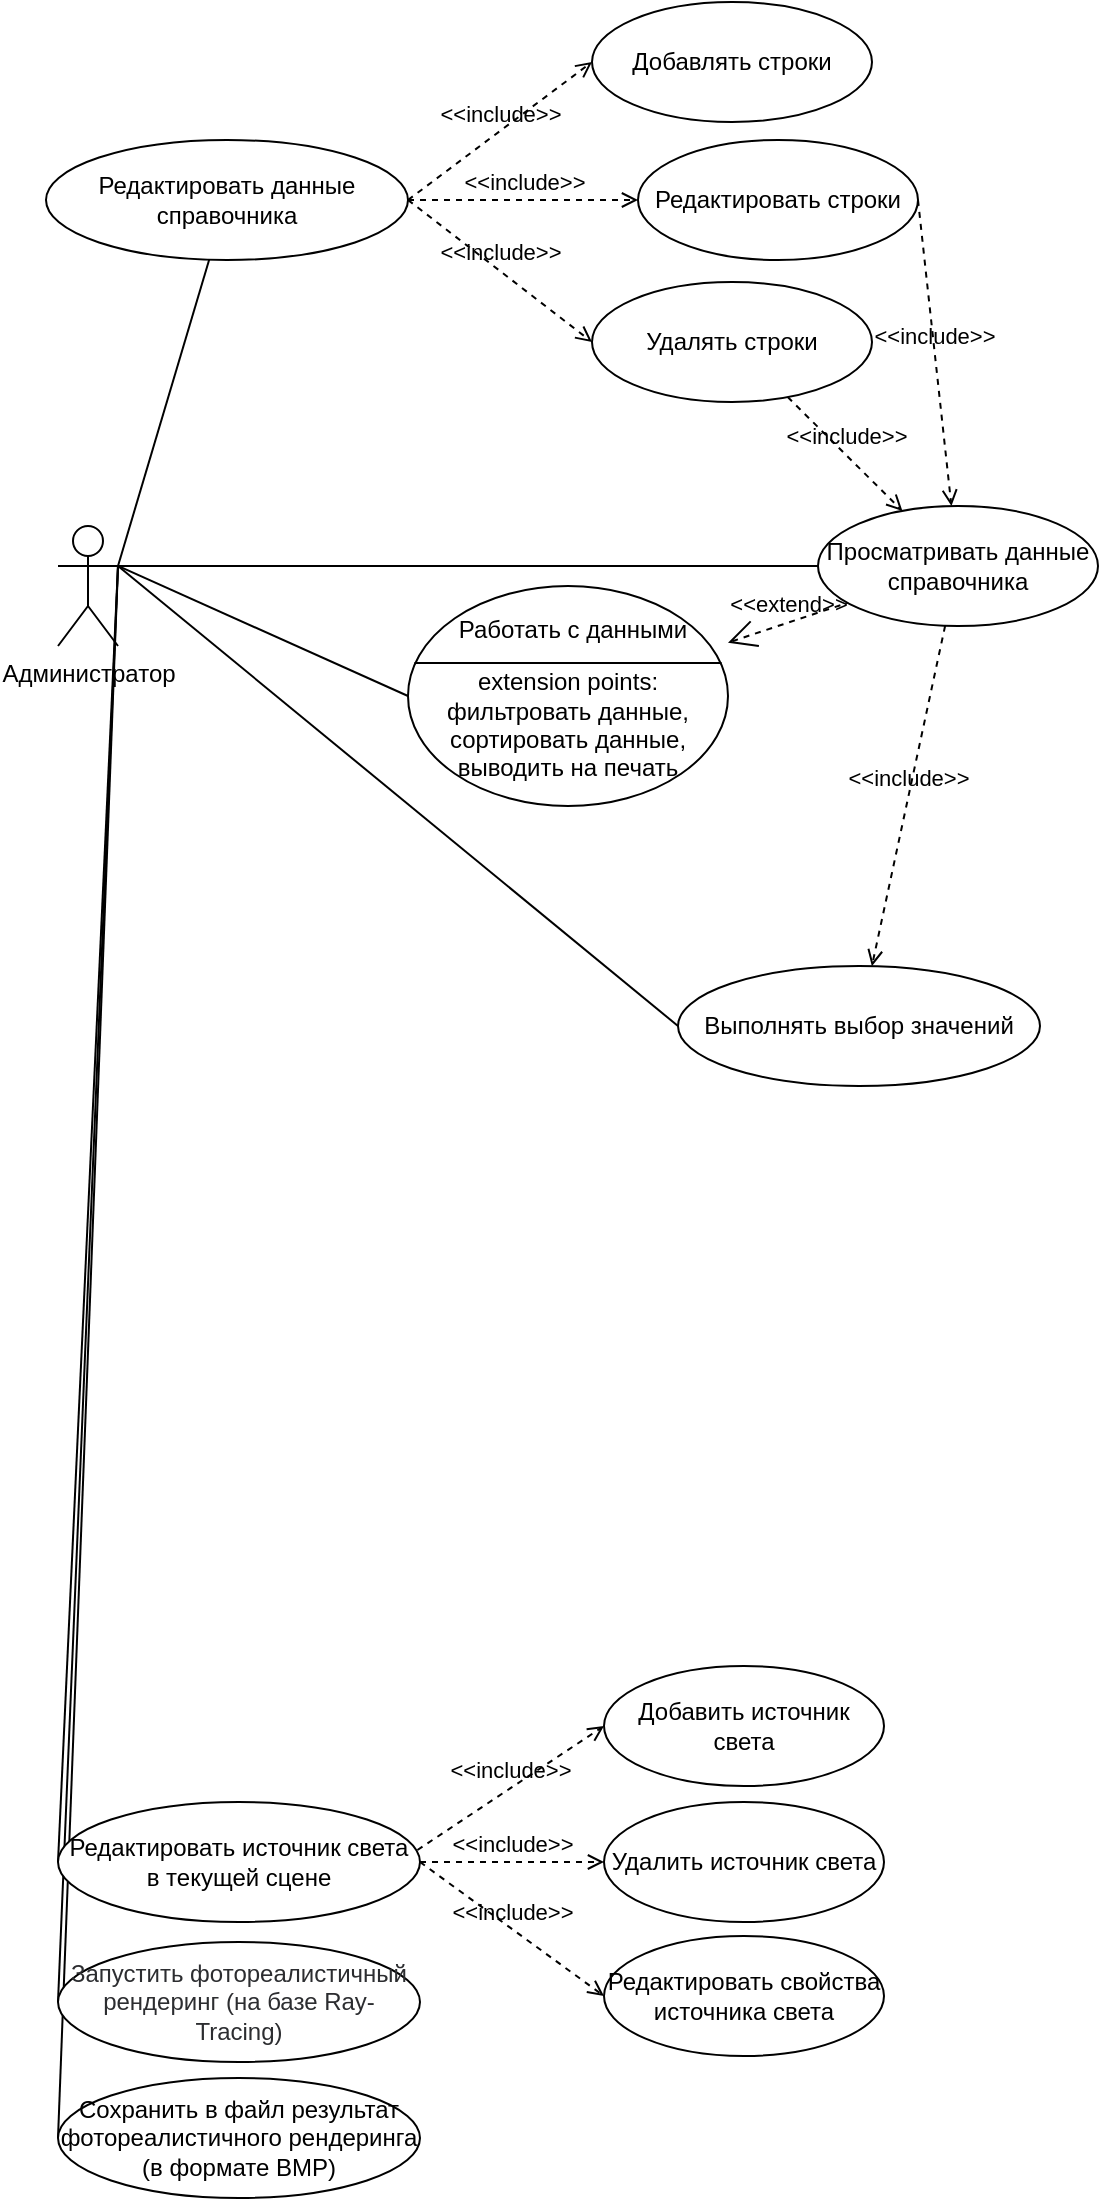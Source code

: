 <mxfile version="14.8.5" type="github" pages="2">
  <diagram id="TTeWuGK_N1w3ZF10THAs" name="Use case">
    <mxGraphModel dx="868" dy="482" grid="1" gridSize="10" guides="1" tooltips="1" connect="1" arrows="1" fold="1" page="1" pageScale="1" pageWidth="827" pageHeight="1169" math="0" shadow="0">
      <root>
        <mxCell id="0" />
        <mxCell id="1" parent="0" />
        <mxCell id="lbsJYyYk9HFuzPzp5g4X-4" style="edgeStyle=none;rounded=0;orthogonalLoop=1;jettySize=auto;html=1;exitX=1;exitY=0.333;exitDx=0;exitDy=0;exitPerimeter=0;endArrow=none;endFill=0;" parent="1" source="73fXxVTonlHXJbU47xhf-4" target="239sjALaaFQrel0IKYAk-21" edge="1">
          <mxGeometry relative="1" as="geometry" />
        </mxCell>
        <mxCell id="lbsJYyYk9HFuzPzp5g4X-7" style="edgeStyle=none;rounded=0;orthogonalLoop=1;jettySize=auto;html=1;exitX=1;exitY=0.333;exitDx=0;exitDy=0;exitPerimeter=0;endArrow=none;endFill=0;" parent="1" source="73fXxVTonlHXJbU47xhf-4" target="239sjALaaFQrel0IKYAk-14" edge="1">
          <mxGeometry relative="1" as="geometry">
            <mxPoint x="437" y="614" as="targetPoint" />
          </mxGeometry>
        </mxCell>
        <mxCell id="lbsJYyYk9HFuzPzp5g4X-10" style="edgeStyle=none;rounded=0;orthogonalLoop=1;jettySize=auto;html=1;exitX=1;exitY=0.333;exitDx=0;exitDy=0;exitPerimeter=0;entryX=0;entryY=0.5;entryDx=0;entryDy=0;endArrow=none;endFill=0;" parent="1" source="73fXxVTonlHXJbU47xhf-4" target="239sjALaaFQrel0IKYAk-28" edge="1">
          <mxGeometry relative="1" as="geometry" />
        </mxCell>
        <mxCell id="lbsJYyYk9HFuzPzp5g4X-11" style="edgeStyle=none;rounded=0;orthogonalLoop=1;jettySize=auto;html=1;exitX=1;exitY=0.333;exitDx=0;exitDy=0;exitPerimeter=0;entryX=0;entryY=0.5;entryDx=0;entryDy=0;endArrow=none;endFill=0;" parent="1" source="73fXxVTonlHXJbU47xhf-4" target="239sjALaaFQrel0IKYAk-29" edge="1">
          <mxGeometry relative="1" as="geometry" />
        </mxCell>
        <mxCell id="lbsJYyYk9HFuzPzp5g4X-12" style="edgeStyle=none;rounded=0;orthogonalLoop=1;jettySize=auto;html=1;exitX=1;exitY=0.333;exitDx=0;exitDy=0;exitPerimeter=0;entryX=0;entryY=0.5;entryDx=0;entryDy=0;endArrow=none;endFill=0;" parent="1" source="73fXxVTonlHXJbU47xhf-4" target="239sjALaaFQrel0IKYAk-23" edge="1">
          <mxGeometry relative="1" as="geometry" />
        </mxCell>
        <mxCell id="lbsJYyYk9HFuzPzp5g4X-13" style="edgeStyle=none;rounded=0;orthogonalLoop=1;jettySize=auto;html=1;exitX=1;exitY=0.333;exitDx=0;exitDy=0;exitPerimeter=0;entryX=0;entryY=0.5;entryDx=0;entryDy=0;endArrow=none;endFill=0;" parent="1" source="73fXxVTonlHXJbU47xhf-4" target="239sjALaaFQrel0IKYAk-22" edge="1">
          <mxGeometry relative="1" as="geometry" />
        </mxCell>
        <mxCell id="QkYgONmGkyxHSKUiv4nv-6" style="edgeStyle=none;rounded=0;orthogonalLoop=1;jettySize=auto;html=1;exitX=1;exitY=0.333;exitDx=0;exitDy=0;exitPerimeter=0;entryX=0;entryY=0.5;entryDx=0;entryDy=0;entryPerimeter=0;endArrow=none;endFill=0;" edge="1" parent="1" source="73fXxVTonlHXJbU47xhf-4" target="F7JAFic4piHahB9865ey-1">
          <mxGeometry relative="1" as="geometry" />
        </mxCell>
        <mxCell id="73fXxVTonlHXJbU47xhf-4" value="Администратор" style="shape=umlActor;verticalLabelPosition=bottom;verticalAlign=top;html=1;" parent="1" vertex="1">
          <mxGeometry x="180" y="470" width="30" height="60" as="geometry" />
        </mxCell>
        <mxCell id="239sjALaaFQrel0IKYAk-14" value="Просматривать данные справочника" style="ellipse;whiteSpace=wrap;html=1;" parent="1" vertex="1">
          <mxGeometry x="560" y="460" width="140" height="60" as="geometry" />
        </mxCell>
        <mxCell id="239sjALaaFQrel0IKYAk-21" value="Редактировать данные справочника" style="ellipse;whiteSpace=wrap;html=1;" parent="1" vertex="1">
          <mxGeometry x="174" y="277" width="181" height="60" as="geometry" />
        </mxCell>
        <mxCell id="239sjALaaFQrel0IKYAk-22" value="Выполнять выбор значений" style="ellipse;whiteSpace=wrap;html=1;" parent="1" vertex="1">
          <mxGeometry x="490" y="690" width="181" height="60" as="geometry" />
        </mxCell>
        <mxCell id="239sjALaaFQrel0IKYAk-23" value="Сохранить в файл результат фотореалистичного рендеринга (в формате BMP)" style="ellipse;whiteSpace=wrap;html=1;" parent="1" vertex="1">
          <mxGeometry x="180" y="1246" width="181" height="60" as="geometry" />
        </mxCell>
        <mxCell id="239sjALaaFQrel0IKYAk-28" value="Редактировать источник света в текущей сцене" style="ellipse;whiteSpace=wrap;html=1;" parent="1" vertex="1">
          <mxGeometry x="180" y="1108" width="181" height="60" as="geometry" />
        </mxCell>
        <mxCell id="239sjALaaFQrel0IKYAk-29" value="&lt;span id=&quot;docs-internal-guid-07935baf-7fff-c7c5-6f66-7052401fd73c&quot;&gt;&lt;span style=&quot;font-family: &amp;#34;arial&amp;#34; ; color: rgb(44 , 45 , 48) ; background-color: transparent ; vertical-align: baseline&quot;&gt;&lt;font style=&quot;font-size: 12px&quot;&gt;Запустить фотореалистичный рендеринг (на базе Ray-Tracing)&lt;/font&gt;&lt;/span&gt;&lt;/span&gt;" style="ellipse;whiteSpace=wrap;html=1;" parent="1" vertex="1">
          <mxGeometry x="180" y="1178" width="181" height="60" as="geometry" />
        </mxCell>
        <mxCell id="tiU-eMrbcyaUTcWXrpwR-1" value="Добавить источник света" style="ellipse;whiteSpace=wrap;html=1;" parent="1" vertex="1">
          <mxGeometry x="453" y="1040" width="140" height="60" as="geometry" />
        </mxCell>
        <mxCell id="tiU-eMrbcyaUTcWXrpwR-2" value="Удалить источник света" style="ellipse;whiteSpace=wrap;html=1;" parent="1" vertex="1">
          <mxGeometry x="453" y="1108" width="140" height="60" as="geometry" />
        </mxCell>
        <mxCell id="tiU-eMrbcyaUTcWXrpwR-3" value="Редактировать свойства источника света" style="ellipse;whiteSpace=wrap;html=1;" parent="1" vertex="1">
          <mxGeometry x="453" y="1175" width="140" height="60" as="geometry" />
        </mxCell>
        <mxCell id="tiU-eMrbcyaUTcWXrpwR-4" value="&amp;lt;&amp;lt;include&amp;gt;&amp;gt;" style="edgeStyle=none;html=1;endArrow=open;verticalAlign=bottom;dashed=1;labelBackgroundColor=none;exitX=0.993;exitY=0.4;exitDx=0;exitDy=0;exitPerimeter=0;entryX=0;entryY=0.5;entryDx=0;entryDy=0;" parent="1" source="239sjALaaFQrel0IKYAk-28" target="tiU-eMrbcyaUTcWXrpwR-1" edge="1">
          <mxGeometry width="160" relative="1" as="geometry">
            <mxPoint x="281" y="1069.5" as="sourcePoint" />
            <mxPoint x="381" y="1070" as="targetPoint" />
          </mxGeometry>
        </mxCell>
        <mxCell id="tiU-eMrbcyaUTcWXrpwR-5" value="&amp;lt;&amp;lt;include&amp;gt;&amp;gt;" style="edgeStyle=none;html=1;endArrow=open;verticalAlign=bottom;dashed=1;labelBackgroundColor=none;exitX=1;exitY=0.5;exitDx=0;exitDy=0;" parent="1" source="239sjALaaFQrel0IKYAk-28" target="tiU-eMrbcyaUTcWXrpwR-2" edge="1">
          <mxGeometry width="160" relative="1" as="geometry">
            <mxPoint x="329.02" y="1142" as="sourcePoint" />
            <mxPoint x="391" y="1080" as="targetPoint" />
          </mxGeometry>
        </mxCell>
        <mxCell id="tiU-eMrbcyaUTcWXrpwR-6" value="&amp;lt;&amp;lt;include&amp;gt;&amp;gt;" style="edgeStyle=none;html=1;endArrow=open;verticalAlign=bottom;dashed=1;labelBackgroundColor=none;exitX=1;exitY=0.5;exitDx=0;exitDy=0;entryX=0;entryY=0.5;entryDx=0;entryDy=0;" parent="1" source="239sjALaaFQrel0IKYAk-28" target="tiU-eMrbcyaUTcWXrpwR-3" edge="1">
          <mxGeometry width="160" relative="1" as="geometry">
            <mxPoint x="339.02" y="1152" as="sourcePoint" />
            <mxPoint x="401" y="1090" as="targetPoint" />
          </mxGeometry>
        </mxCell>
        <mxCell id="tiU-eMrbcyaUTcWXrpwR-14" value="Добавлять строки" style="ellipse;whiteSpace=wrap;html=1;" parent="1" vertex="1">
          <mxGeometry x="447" y="208" width="140" height="60" as="geometry" />
        </mxCell>
        <mxCell id="tiU-eMrbcyaUTcWXrpwR-15" value="Редактировать строки" style="ellipse;whiteSpace=wrap;html=1;" parent="1" vertex="1">
          <mxGeometry x="470" y="277" width="140" height="60" as="geometry" />
        </mxCell>
        <mxCell id="tiU-eMrbcyaUTcWXrpwR-16" value="Удалять строки" style="ellipse;whiteSpace=wrap;html=1;" parent="1" vertex="1">
          <mxGeometry x="447" y="348" width="140" height="60" as="geometry" />
        </mxCell>
        <mxCell id="tiU-eMrbcyaUTcWXrpwR-17" value="&amp;lt;&amp;lt;include&amp;gt;&amp;gt;" style="edgeStyle=none;html=1;endArrow=open;verticalAlign=bottom;dashed=1;labelBackgroundColor=none;exitX=1;exitY=0.5;exitDx=0;exitDy=0;entryX=0;entryY=0.5;entryDx=0;entryDy=0;" parent="1" source="239sjALaaFQrel0IKYAk-21" target="tiU-eMrbcyaUTcWXrpwR-14" edge="1">
          <mxGeometry width="160" relative="1" as="geometry">
            <mxPoint x="355.003" y="326" as="sourcePoint" />
            <mxPoint x="395" y="244" as="targetPoint" />
          </mxGeometry>
        </mxCell>
        <mxCell id="tiU-eMrbcyaUTcWXrpwR-18" value="&amp;lt;&amp;lt;include&amp;gt;&amp;gt;" style="edgeStyle=none;html=1;endArrow=open;verticalAlign=bottom;dashed=1;labelBackgroundColor=none;exitX=1;exitY=0.5;exitDx=0;exitDy=0;entryX=0;entryY=0.5;entryDx=0;entryDy=0;" parent="1" source="239sjALaaFQrel0IKYAk-21" target="tiU-eMrbcyaUTcWXrpwR-15" edge="1">
          <mxGeometry width="160" relative="1" as="geometry">
            <mxPoint x="365" y="337" as="sourcePoint" />
            <mxPoint x="457" y="270" as="targetPoint" />
          </mxGeometry>
        </mxCell>
        <mxCell id="tiU-eMrbcyaUTcWXrpwR-19" value="&amp;lt;&amp;lt;include&amp;gt;&amp;gt;" style="edgeStyle=none;html=1;endArrow=open;verticalAlign=bottom;dashed=1;labelBackgroundColor=none;exitX=1;exitY=0.5;exitDx=0;exitDy=0;entryX=0;entryY=0.5;entryDx=0;entryDy=0;" parent="1" source="239sjALaaFQrel0IKYAk-21" target="tiU-eMrbcyaUTcWXrpwR-16" edge="1">
          <mxGeometry width="160" relative="1" as="geometry">
            <mxPoint x="365" y="337" as="sourcePoint" />
            <mxPoint x="457" y="337" as="targetPoint" />
          </mxGeometry>
        </mxCell>
        <mxCell id="RRmE0LWY4npRgeWDQ9EZ-1" value="&amp;lt;&amp;lt;include&amp;gt;&amp;gt;" style="edgeStyle=none;html=1;endArrow=open;verticalAlign=bottom;dashed=1;labelBackgroundColor=none;" edge="1" parent="1" source="tiU-eMrbcyaUTcWXrpwR-16" target="239sjALaaFQrel0IKYAk-14">
          <mxGeometry width="160" relative="1" as="geometry">
            <mxPoint x="530" y="420" as="sourcePoint" />
            <mxPoint x="622" y="459" as="targetPoint" />
          </mxGeometry>
        </mxCell>
        <mxCell id="qiryv4jLSrNzw0m8RsOZ-1" value="&amp;lt;&amp;lt;include&amp;gt;&amp;gt;" style="edgeStyle=none;html=1;endArrow=open;verticalAlign=bottom;dashed=1;labelBackgroundColor=none;exitX=1;exitY=0.5;exitDx=0;exitDy=0;" edge="1" parent="1" source="tiU-eMrbcyaUTcWXrpwR-15" target="239sjALaaFQrel0IKYAk-14">
          <mxGeometry width="160" relative="1" as="geometry">
            <mxPoint x="604.472" y="339.857" as="sourcePoint" />
            <mxPoint x="675.529" y="416.139" as="targetPoint" />
          </mxGeometry>
        </mxCell>
        <mxCell id="F7JAFic4piHahB9865ey-1" value="&lt;br&gt;&lt;br&gt;extension points:&lt;br&gt;фильтровать данные, сортировать данные,&lt;br&gt;выводить на печать" style="html=1;shape=mxgraph.sysml.useCaseExtPt;whiteSpace=wrap;align=center;" vertex="1" parent="1">
          <mxGeometry x="355" y="500" width="160" height="110" as="geometry" />
        </mxCell>
        <mxCell id="F7JAFic4piHahB9865ey-2" value="&lt;span style=&quot;font-weight: 400&quot;&gt;Работать с данными&lt;/span&gt;" style="resizable=0;html=1;verticalAlign=middle;align=center;labelBackgroundColor=none;fontStyle=1;" connectable="0" vertex="1" parent="F7JAFic4piHahB9865ey-1">
          <mxGeometry x="80" y="23.375" as="geometry">
            <mxPoint x="2" y="-2" as="offset" />
          </mxGeometry>
        </mxCell>
        <mxCell id="QkYgONmGkyxHSKUiv4nv-1" value="&amp;lt;&amp;lt;extend&amp;gt;&amp;gt;" style="edgeStyle=none;html=1;startArrow=open;endArrow=none;startSize=12;verticalAlign=bottom;dashed=1;labelBackgroundColor=none;" edge="1" parent="1" source="F7JAFic4piHahB9865ey-1" target="239sjALaaFQrel0IKYAk-14">
          <mxGeometry width="160" relative="1" as="geometry">
            <mxPoint x="517" y="574" as="sourcePoint" />
            <mxPoint x="517" y="475" as="targetPoint" />
          </mxGeometry>
        </mxCell>
        <mxCell id="QkYgONmGkyxHSKUiv4nv-7" value="&amp;lt;&amp;lt;include&amp;gt;&amp;gt;" style="edgeStyle=none;html=1;endArrow=open;verticalAlign=bottom;dashed=1;labelBackgroundColor=none;" edge="1" parent="1" source="239sjALaaFQrel0IKYAk-14" target="239sjALaaFQrel0IKYAk-22">
          <mxGeometry width="160" relative="1" as="geometry">
            <mxPoint x="669.998" y="610.001" as="sourcePoint" />
            <mxPoint x="751.914" y="687.409" as="targetPoint" />
          </mxGeometry>
        </mxCell>
      </root>
    </mxGraphModel>
  </diagram>
  <diagram name="Copy of Use case" id="i6x0gJW_XEXiHGh3NwTB">
    <mxGraphModel dx="1108" dy="482" grid="1" gridSize="10" guides="1" tooltips="1" connect="1" arrows="1" fold="1" page="1" pageScale="1" pageWidth="827" pageHeight="1169" math="0" shadow="0">
      <root>
        <mxCell id="nrMYzAP3ZRet3yommiKw-0" />
        <mxCell id="nrMYzAP3ZRet3yommiKw-1" parent="nrMYzAP3ZRet3yommiKw-0" />
        <mxCell id="nrMYzAP3ZRet3yommiKw-2" value="Загрузить полигональную 3D-модель, сцену из файла 3DS" style="ellipse;whiteSpace=wrap;html=1;" vertex="1" parent="nrMYzAP3ZRet3yommiKw-1">
          <mxGeometry x="174" y="108" width="181" height="60" as="geometry" />
        </mxCell>
        <mxCell id="nrMYzAP3ZRet3yommiKw-3" style="edgeStyle=none;rounded=0;orthogonalLoop=1;jettySize=auto;html=1;exitX=1;exitY=0.333;exitDx=0;exitDy=0;exitPerimeter=0;entryX=0;entryY=0.5;entryDx=0;entryDy=0;endArrow=none;endFill=0;" edge="1" parent="nrMYzAP3ZRet3yommiKw-1" source="nrMYzAP3ZRet3yommiKw-10" target="nrMYzAP3ZRet3yommiKw-2">
          <mxGeometry relative="1" as="geometry" />
        </mxCell>
        <mxCell id="nrMYzAP3ZRet3yommiKw-4" style="edgeStyle=none;rounded=0;orthogonalLoop=1;jettySize=auto;html=1;exitX=1;exitY=0.333;exitDx=0;exitDy=0;exitPerimeter=0;entryX=0;entryY=0.5;entryDx=0;entryDy=0;endArrow=none;endFill=0;" edge="1" parent="nrMYzAP3ZRet3yommiKw-1" source="nrMYzAP3ZRet3yommiKw-10" target="nrMYzAP3ZRet3yommiKw-12">
          <mxGeometry relative="1" as="geometry" />
        </mxCell>
        <mxCell id="nrMYzAP3ZRet3yommiKw-5" style="edgeStyle=none;rounded=0;orthogonalLoop=1;jettySize=auto;html=1;exitX=1;exitY=0.333;exitDx=0;exitDy=0;exitPerimeter=0;entryX=0;entryY=0.5;entryDx=0;entryDy=0;endArrow=none;endFill=0;entryPerimeter=0;" edge="1" parent="nrMYzAP3ZRet3yommiKw-1" source="nrMYzAP3ZRet3yommiKw-10" target="nrMYzAP3ZRet3yommiKw-19">
          <mxGeometry relative="1" as="geometry" />
        </mxCell>
        <mxCell id="nrMYzAP3ZRet3yommiKw-6" style="edgeStyle=none;rounded=0;orthogonalLoop=1;jettySize=auto;html=1;exitX=1;exitY=0.333;exitDx=0;exitDy=0;exitPerimeter=0;entryX=0;entryY=0.5;entryDx=0;entryDy=0;endArrow=none;endFill=0;" edge="1" parent="nrMYzAP3ZRet3yommiKw-1" source="nrMYzAP3ZRet3yommiKw-10" target="nrMYzAP3ZRet3yommiKw-15">
          <mxGeometry relative="1" as="geometry" />
        </mxCell>
        <mxCell id="nrMYzAP3ZRet3yommiKw-7" style="edgeStyle=none;rounded=0;orthogonalLoop=1;jettySize=auto;html=1;exitX=1;exitY=0.333;exitDx=0;exitDy=0;exitPerimeter=0;entryX=0;entryY=0.5;entryDx=0;entryDy=0;endArrow=none;endFill=0;" edge="1" parent="nrMYzAP3ZRet3yommiKw-1" source="nrMYzAP3ZRet3yommiKw-10" target="nrMYzAP3ZRet3yommiKw-16">
          <mxGeometry relative="1" as="geometry" />
        </mxCell>
        <mxCell id="nrMYzAP3ZRet3yommiKw-8" style="edgeStyle=none;rounded=0;orthogonalLoop=1;jettySize=auto;html=1;exitX=1;exitY=0.333;exitDx=0;exitDy=0;exitPerimeter=0;entryX=0;entryY=0.5;entryDx=0;entryDy=0;endArrow=none;endFill=0;" edge="1" parent="nrMYzAP3ZRet3yommiKw-1" source="nrMYzAP3ZRet3yommiKw-10" target="nrMYzAP3ZRet3yommiKw-14">
          <mxGeometry relative="1" as="geometry" />
        </mxCell>
        <mxCell id="nrMYzAP3ZRet3yommiKw-9" style="edgeStyle=none;rounded=0;orthogonalLoop=1;jettySize=auto;html=1;exitX=1;exitY=0.333;exitDx=0;exitDy=0;exitPerimeter=0;entryX=0;entryY=0.5;entryDx=0;entryDy=0;endArrow=none;endFill=0;" edge="1" parent="nrMYzAP3ZRet3yommiKw-1" source="nrMYzAP3ZRet3yommiKw-10" target="nrMYzAP3ZRet3yommiKw-13">
          <mxGeometry relative="1" as="geometry" />
        </mxCell>
        <mxCell id="nrMYzAP3ZRet3yommiKw-10" value="Дизайнер" style="shape=umlActor;verticalLabelPosition=bottom;verticalAlign=top;html=1;" vertex="1" parent="nrMYzAP3ZRet3yommiKw-1">
          <mxGeometry x="40" y="594" width="30" height="60" as="geometry" />
        </mxCell>
        <mxCell id="nrMYzAP3ZRet3yommiKw-11" value="Просмотреть 3D модель, сцену" style="ellipse;whiteSpace=wrap;html=1;" vertex="1" parent="nrMYzAP3ZRet3yommiKw-1">
          <mxGeometry x="447" y="415" width="140" height="60" as="geometry" />
        </mxCell>
        <mxCell id="nrMYzAP3ZRet3yommiKw-12" value="Редактировать полигональную сетку 3D-модели" style="ellipse;whiteSpace=wrap;html=1;" vertex="1" parent="nrMYzAP3ZRet3yommiKw-1">
          <mxGeometry x="174" y="309" width="181" height="60" as="geometry" />
        </mxCell>
        <mxCell id="nrMYzAP3ZRet3yommiKw-13" value="Сохранить в файл 3DS отредактированную 3D-модель, сцену" style="ellipse;whiteSpace=wrap;html=1;" vertex="1" parent="nrMYzAP3ZRet3yommiKw-1">
          <mxGeometry x="174" y="940" width="181" height="60" as="geometry" />
        </mxCell>
        <mxCell id="nrMYzAP3ZRet3yommiKw-14" value="Сохранить в файл результат фотореалистичного рендеринга (в формате BMP)" style="ellipse;whiteSpace=wrap;html=1;" vertex="1" parent="nrMYzAP3ZRet3yommiKw-1">
          <mxGeometry x="174" y="871" width="181" height="60" as="geometry" />
        </mxCell>
        <mxCell id="nrMYzAP3ZRet3yommiKw-15" value="Редактировать источник света в текущей сцене" style="ellipse;whiteSpace=wrap;html=1;" vertex="1" parent="nrMYzAP3ZRet3yommiKw-1">
          <mxGeometry x="174" y="733" width="181" height="60" as="geometry" />
        </mxCell>
        <mxCell id="nrMYzAP3ZRet3yommiKw-16" value="&lt;span id=&quot;docs-internal-guid-07935baf-7fff-c7c5-6f66-7052401fd73c&quot;&gt;&lt;span style=&quot;font-family: &amp;#34;arial&amp;#34; ; color: rgb(44 , 45 , 48) ; background-color: transparent ; vertical-align: baseline&quot;&gt;&lt;font style=&quot;font-size: 12px&quot;&gt;Запустить фотореалистичный рендеринг (на базе Ray-Tracing)&lt;/font&gt;&lt;/span&gt;&lt;/span&gt;" style="ellipse;whiteSpace=wrap;html=1;" vertex="1" parent="nrMYzAP3ZRet3yommiKw-1">
          <mxGeometry x="174" y="803" width="181" height="60" as="geometry" />
        </mxCell>
        <mxCell id="nrMYzAP3ZRet3yommiKw-17" value="&amp;lt;&amp;lt;include&amp;gt;&amp;gt;" style="edgeStyle=none;html=1;endArrow=open;verticalAlign=bottom;dashed=1;labelBackgroundColor=none;exitX=1;exitY=0.5;exitDx=0;exitDy=0;entryX=0;entryY=0.5;entryDx=0;entryDy=0;" edge="1" parent="nrMYzAP3ZRet3yommiKw-1" source="nrMYzAP3ZRet3yommiKw-12" target="nrMYzAP3ZRet3yommiKw-11">
          <mxGeometry width="160" relative="1" as="geometry">
            <mxPoint x="345" y="267" as="sourcePoint" />
            <mxPoint x="254" y="435" as="targetPoint" />
          </mxGeometry>
        </mxCell>
        <mxCell id="nrMYzAP3ZRet3yommiKw-18" value="&amp;lt;&amp;lt;extend&amp;gt;&amp;gt;" style="edgeStyle=none;html=1;startArrow=open;endArrow=none;startSize=12;verticalAlign=bottom;dashed=1;labelBackgroundColor=none;entryX=0.5;entryY=1;entryDx=0;entryDy=0;exitX=0.5;exitY=0;exitDx=0;exitDy=0;exitPerimeter=0;" edge="1" parent="nrMYzAP3ZRet3yommiKw-1" source="nrMYzAP3ZRet3yommiKw-19" target="nrMYzAP3ZRet3yommiKw-11">
          <mxGeometry width="160" relative="1" as="geometry">
            <mxPoint x="572" y="307" as="sourcePoint" />
            <mxPoint x="732" y="307" as="targetPoint" />
          </mxGeometry>
        </mxCell>
        <mxCell id="nrMYzAP3ZRet3yommiKw-19" value="&lt;br&gt;extension points:&lt;br&gt;перемещать камеру, вращать камеру" style="html=1;shape=mxgraph.sysml.useCaseExtPt;whiteSpace=wrap;align=center;" vertex="1" parent="nrMYzAP3ZRet3yommiKw-1">
          <mxGeometry x="437" y="574" width="160" height="80" as="geometry" />
        </mxCell>
        <mxCell id="nrMYzAP3ZRet3yommiKw-20" value="&lt;span style=&quot;font-weight: 400&quot;&gt;Работать с камерой&lt;/span&gt;" style="resizable=0;html=1;verticalAlign=middle;align=center;labelBackgroundColor=none;fontStyle=1;" connectable="0" vertex="1" parent="nrMYzAP3ZRet3yommiKw-19">
          <mxGeometry x="80" y="17" as="geometry">
            <mxPoint x="2" y="-2" as="offset" />
          </mxGeometry>
        </mxCell>
        <mxCell id="nrMYzAP3ZRet3yommiKw-21" value="Добавить источник света" style="ellipse;whiteSpace=wrap;html=1;" vertex="1" parent="nrMYzAP3ZRet3yommiKw-1">
          <mxGeometry x="447" y="665" width="140" height="60" as="geometry" />
        </mxCell>
        <mxCell id="nrMYzAP3ZRet3yommiKw-22" value="Удалить источник света" style="ellipse;whiteSpace=wrap;html=1;" vertex="1" parent="nrMYzAP3ZRet3yommiKw-1">
          <mxGeometry x="447" y="733" width="140" height="60" as="geometry" />
        </mxCell>
        <mxCell id="nrMYzAP3ZRet3yommiKw-23" value="Редактировать свойства источника света" style="ellipse;whiteSpace=wrap;html=1;" vertex="1" parent="nrMYzAP3ZRet3yommiKw-1">
          <mxGeometry x="447" y="800" width="140" height="60" as="geometry" />
        </mxCell>
        <mxCell id="nrMYzAP3ZRet3yommiKw-24" value="&amp;lt;&amp;lt;include&amp;gt;&amp;gt;" style="edgeStyle=none;html=1;endArrow=open;verticalAlign=bottom;dashed=1;labelBackgroundColor=none;exitX=0.993;exitY=0.4;exitDx=0;exitDy=0;exitPerimeter=0;entryX=0;entryY=0.5;entryDx=0;entryDy=0;" edge="1" parent="nrMYzAP3ZRet3yommiKw-1" source="nrMYzAP3ZRet3yommiKw-15" target="nrMYzAP3ZRet3yommiKw-21">
          <mxGeometry width="160" relative="1" as="geometry">
            <mxPoint x="275" y="694.5" as="sourcePoint" />
            <mxPoint x="375" y="695" as="targetPoint" />
          </mxGeometry>
        </mxCell>
        <mxCell id="nrMYzAP3ZRet3yommiKw-25" value="&amp;lt;&amp;lt;include&amp;gt;&amp;gt;" style="edgeStyle=none;html=1;endArrow=open;verticalAlign=bottom;dashed=1;labelBackgroundColor=none;exitX=1;exitY=0.5;exitDx=0;exitDy=0;" edge="1" parent="nrMYzAP3ZRet3yommiKw-1" source="nrMYzAP3ZRet3yommiKw-15" target="nrMYzAP3ZRet3yommiKw-22">
          <mxGeometry width="160" relative="1" as="geometry">
            <mxPoint x="323.02" y="767" as="sourcePoint" />
            <mxPoint x="385" y="705" as="targetPoint" />
          </mxGeometry>
        </mxCell>
        <mxCell id="nrMYzAP3ZRet3yommiKw-26" value="&amp;lt;&amp;lt;include&amp;gt;&amp;gt;" style="edgeStyle=none;html=1;endArrow=open;verticalAlign=bottom;dashed=1;labelBackgroundColor=none;exitX=1;exitY=0.5;exitDx=0;exitDy=0;entryX=0;entryY=0.5;entryDx=0;entryDy=0;" edge="1" parent="nrMYzAP3ZRet3yommiKw-1" source="nrMYzAP3ZRet3yommiKw-15" target="nrMYzAP3ZRet3yommiKw-23">
          <mxGeometry width="160" relative="1" as="geometry">
            <mxPoint x="333.02" y="777" as="sourcePoint" />
            <mxPoint x="395" y="715" as="targetPoint" />
          </mxGeometry>
        </mxCell>
        <mxCell id="nrMYzAP3ZRet3yommiKw-27" value="Получить полигональную 3D-модель, сцену по сети" style="ellipse;whiteSpace=wrap;html=1;" vertex="1" parent="nrMYzAP3ZRet3yommiKw-1">
          <mxGeometry x="447" y="75" width="140" height="60" as="geometry" />
        </mxCell>
        <mxCell id="nrMYzAP3ZRet3yommiKw-28" value="&amp;lt;&amp;lt;extend&amp;gt;&amp;gt;" style="edgeStyle=none;html=1;startArrow=open;endArrow=none;startSize=12;verticalAlign=bottom;dashed=1;labelBackgroundColor=none;entryX=1;entryY=0.5;entryDx=0;entryDy=0;exitX=0;exitY=0.5;exitDx=0;exitDy=0;" edge="1" parent="nrMYzAP3ZRet3yommiKw-1" source="nrMYzAP3ZRet3yommiKw-27" target="nrMYzAP3ZRet3yommiKw-2">
          <mxGeometry width="160" relative="1" as="geometry">
            <mxPoint x="349" y="245" as="sourcePoint" />
            <mxPoint x="349" y="185" as="targetPoint" />
          </mxGeometry>
        </mxCell>
        <mxCell id="nrMYzAP3ZRet3yommiKw-29" value="Загрузить 3D-модель из файла OBJ" style="ellipse;whiteSpace=wrap;html=1;" vertex="1" parent="nrMYzAP3ZRet3yommiKw-1">
          <mxGeometry x="447" y="140" width="140" height="60" as="geometry" />
        </mxCell>
        <mxCell id="nrMYzAP3ZRet3yommiKw-30" value="&amp;lt;&amp;lt;extend&amp;gt;&amp;gt;" style="edgeStyle=none;html=1;startArrow=open;endArrow=none;startSize=12;verticalAlign=bottom;dashed=1;labelBackgroundColor=none;entryX=1;entryY=0.5;entryDx=0;entryDy=0;exitX=0;exitY=0.5;exitDx=0;exitDy=0;" edge="1" parent="nrMYzAP3ZRet3yommiKw-1" source="nrMYzAP3ZRet3yommiKw-29" target="nrMYzAP3ZRet3yommiKw-2">
          <mxGeometry width="160" relative="1" as="geometry">
            <mxPoint x="425" y="175" as="sourcePoint" />
            <mxPoint x="324" y="216" as="targetPoint" />
          </mxGeometry>
        </mxCell>
        <mxCell id="nrMYzAP3ZRet3yommiKw-31" value="Сохранить 3D-модель в файл OBJ" style="ellipse;whiteSpace=wrap;html=1;" vertex="1" parent="nrMYzAP3ZRet3yommiKw-1">
          <mxGeometry x="447" y="940" width="140" height="60" as="geometry" />
        </mxCell>
        <mxCell id="nrMYzAP3ZRet3yommiKw-32" value="&amp;lt;&amp;lt;extend&amp;gt;&amp;gt;" style="edgeStyle=none;html=1;startArrow=open;endArrow=none;startSize=12;verticalAlign=bottom;dashed=1;labelBackgroundColor=none;entryX=1;entryY=0.5;entryDx=0;entryDy=0;exitX=0;exitY=0.5;exitDx=0;exitDy=0;" edge="1" parent="nrMYzAP3ZRet3yommiKw-1" source="nrMYzAP3ZRet3yommiKw-31" target="nrMYzAP3ZRet3yommiKw-13">
          <mxGeometry width="160" relative="1" as="geometry">
            <mxPoint x="686" y="753" as="sourcePoint" />
            <mxPoint x="585" y="724" as="targetPoint" />
          </mxGeometry>
        </mxCell>
        <mxCell id="nrMYzAP3ZRet3yommiKw-33" value="Добавить полигоны" style="ellipse;whiteSpace=wrap;html=1;" vertex="1" parent="nrMYzAP3ZRet3yommiKw-1">
          <mxGeometry x="447" y="208" width="140" height="60" as="geometry" />
        </mxCell>
        <mxCell id="nrMYzAP3ZRet3yommiKw-34" value="Удалить полигоны" style="ellipse;whiteSpace=wrap;html=1;" vertex="1" parent="nrMYzAP3ZRet3yommiKw-1">
          <mxGeometry x="447" y="277" width="140" height="60" as="geometry" />
        </mxCell>
        <mxCell id="nrMYzAP3ZRet3yommiKw-35" value="Редактировать полигон" style="ellipse;whiteSpace=wrap;html=1;" vertex="1" parent="nrMYzAP3ZRet3yommiKw-1">
          <mxGeometry x="447" y="348" width="140" height="60" as="geometry" />
        </mxCell>
        <mxCell id="nrMYzAP3ZRet3yommiKw-36" value="&amp;lt;&amp;lt;include&amp;gt;&amp;gt;" style="edgeStyle=none;html=1;endArrow=open;verticalAlign=bottom;dashed=1;labelBackgroundColor=none;exitX=1;exitY=0.5;exitDx=0;exitDy=0;entryX=0;entryY=0.5;entryDx=0;entryDy=0;" edge="1" parent="nrMYzAP3ZRet3yommiKw-1" source="nrMYzAP3ZRet3yommiKw-12" target="nrMYzAP3ZRet3yommiKw-33">
          <mxGeometry width="160" relative="1" as="geometry">
            <mxPoint x="355.003" y="326" as="sourcePoint" />
            <mxPoint x="395" y="244" as="targetPoint" />
          </mxGeometry>
        </mxCell>
        <mxCell id="nrMYzAP3ZRet3yommiKw-37" value="&amp;lt;&amp;lt;include&amp;gt;&amp;gt;" style="edgeStyle=none;html=1;endArrow=open;verticalAlign=bottom;dashed=1;labelBackgroundColor=none;exitX=1;exitY=0.5;exitDx=0;exitDy=0;entryX=0;entryY=0.5;entryDx=0;entryDy=0;" edge="1" parent="nrMYzAP3ZRet3yommiKw-1" source="nrMYzAP3ZRet3yommiKw-12" target="nrMYzAP3ZRet3yommiKw-34">
          <mxGeometry width="160" relative="1" as="geometry">
            <mxPoint x="365" y="337" as="sourcePoint" />
            <mxPoint x="457" y="270" as="targetPoint" />
          </mxGeometry>
        </mxCell>
        <mxCell id="nrMYzAP3ZRet3yommiKw-38" value="&amp;lt;&amp;lt;include&amp;gt;&amp;gt;" style="edgeStyle=none;html=1;endArrow=open;verticalAlign=bottom;dashed=1;labelBackgroundColor=none;exitX=1;exitY=0.5;exitDx=0;exitDy=0;entryX=0;entryY=0.5;entryDx=0;entryDy=0;" edge="1" parent="nrMYzAP3ZRet3yommiKw-1" source="nrMYzAP3ZRet3yommiKw-12" target="nrMYzAP3ZRet3yommiKw-35">
          <mxGeometry width="160" relative="1" as="geometry">
            <mxPoint x="365" y="337" as="sourcePoint" />
            <mxPoint x="457" y="337" as="targetPoint" />
          </mxGeometry>
        </mxCell>
        <mxCell id="nrMYzAP3ZRet3yommiKw-39" value="Создать новые камеры" style="ellipse;whiteSpace=wrap;html=1;" vertex="1" parent="nrMYzAP3ZRet3yommiKw-1">
          <mxGeometry x="660" y="516.5" width="140" height="60" as="geometry" />
        </mxCell>
        <mxCell id="nrMYzAP3ZRet3yommiKw-40" value="Переключиться между камерами" style="ellipse;whiteSpace=wrap;html=1;" vertex="1" parent="nrMYzAP3ZRet3yommiKw-1">
          <mxGeometry x="660" y="583.5" width="140" height="60" as="geometry" />
        </mxCell>
        <mxCell id="nrMYzAP3ZRet3yommiKw-41" value="Удалить камеры" style="ellipse;whiteSpace=wrap;html=1;" vertex="1" parent="nrMYzAP3ZRet3yommiKw-1">
          <mxGeometry x="660" y="650.5" width="140" height="60" as="geometry" />
        </mxCell>
        <mxCell id="nrMYzAP3ZRet3yommiKw-42" value="&amp;lt;&amp;lt;include&amp;gt;&amp;gt;" style="edgeStyle=none;html=1;endArrow=open;verticalAlign=bottom;dashed=1;labelBackgroundColor=none;exitX=1;exitY=0.5;exitDx=0;exitDy=0;exitPerimeter=0;entryX=0;entryY=0.5;entryDx=0;entryDy=0;" edge="1" parent="nrMYzAP3ZRet3yommiKw-1" source="nrMYzAP3ZRet3yommiKw-19" target="nrMYzAP3ZRet3yommiKw-39">
          <mxGeometry width="160" relative="1" as="geometry">
            <mxPoint x="610.003" y="526" as="sourcePoint" />
            <mxPoint x="703.27" y="464" as="targetPoint" />
          </mxGeometry>
        </mxCell>
        <mxCell id="nrMYzAP3ZRet3yommiKw-43" value="&amp;lt;&amp;lt;include&amp;gt;&amp;gt;" style="edgeStyle=none;html=1;endArrow=open;verticalAlign=bottom;dashed=1;labelBackgroundColor=none;exitX=1;exitY=0.5;exitDx=0;exitDy=0;exitPerimeter=0;entryX=0;entryY=0.5;entryDx=0;entryDy=0;" edge="1" parent="nrMYzAP3ZRet3yommiKw-1" source="nrMYzAP3ZRet3yommiKw-19" target="nrMYzAP3ZRet3yommiKw-40">
          <mxGeometry width="160" relative="1" as="geometry">
            <mxPoint x="607" y="624" as="sourcePoint" />
            <mxPoint x="670" y="556.5" as="targetPoint" />
          </mxGeometry>
        </mxCell>
        <mxCell id="nrMYzAP3ZRet3yommiKw-44" value="&amp;lt;&amp;lt;include&amp;gt;&amp;gt;" style="edgeStyle=none;html=1;endArrow=open;verticalAlign=bottom;dashed=1;labelBackgroundColor=none;exitX=1;exitY=0.5;exitDx=0;exitDy=0;exitPerimeter=0;entryX=0;entryY=0.5;entryDx=0;entryDy=0;" edge="1" parent="nrMYzAP3ZRet3yommiKw-1" source="nrMYzAP3ZRet3yommiKw-19" target="nrMYzAP3ZRet3yommiKw-41">
          <mxGeometry width="160" relative="1" as="geometry">
            <mxPoint x="617" y="634" as="sourcePoint" />
            <mxPoint x="680" y="566.5" as="targetPoint" />
          </mxGeometry>
        </mxCell>
        <mxCell id="nrMYzAP3ZRet3yommiKw-45" value="Использовать перспективную проекцию" style="ellipse;whiteSpace=wrap;html=1;" vertex="1" parent="nrMYzAP3ZRet3yommiKw-1">
          <mxGeometry x="660" y="382.5" width="140" height="60" as="geometry" />
        </mxCell>
        <mxCell id="nrMYzAP3ZRet3yommiKw-46" value="Затенять от источника света (алгоритм Гуро)" style="ellipse;whiteSpace=wrap;html=1;" vertex="1" parent="nrMYzAP3ZRet3yommiKw-1">
          <mxGeometry x="660" y="447.5" width="140" height="60" as="geometry" />
        </mxCell>
        <mxCell id="nrMYzAP3ZRet3yommiKw-47" value="&amp;lt;&amp;lt;include&amp;gt;&amp;gt;" style="edgeStyle=none;html=1;endArrow=open;verticalAlign=bottom;dashed=1;labelBackgroundColor=none;exitX=1;exitY=0.5;exitDx=0;exitDy=0;entryX=0;entryY=0.5;entryDx=0;entryDy=0;" edge="1" parent="nrMYzAP3ZRet3yommiKw-1" source="nrMYzAP3ZRet3yommiKw-11" target="nrMYzAP3ZRet3yommiKw-45">
          <mxGeometry width="160" relative="1" as="geometry">
            <mxPoint x="610" y="397.5" as="sourcePoint" />
            <mxPoint x="673" y="330" as="targetPoint" />
          </mxGeometry>
        </mxCell>
        <mxCell id="nrMYzAP3ZRet3yommiKw-48" value="&amp;lt;&amp;lt;include&amp;gt;&amp;gt;" style="edgeStyle=none;html=1;endArrow=open;verticalAlign=bottom;dashed=1;labelBackgroundColor=none;exitX=1;exitY=0.5;exitDx=0;exitDy=0;entryX=0;entryY=0.5;entryDx=0;entryDy=0;" edge="1" parent="nrMYzAP3ZRet3yommiKw-1" source="nrMYzAP3ZRet3yommiKw-11" target="nrMYzAP3ZRet3yommiKw-46">
          <mxGeometry width="160" relative="1" as="geometry">
            <mxPoint x="627" y="644" as="sourcePoint" />
            <mxPoint x="660" y="330" as="targetPoint" />
          </mxGeometry>
        </mxCell>
      </root>
    </mxGraphModel>
  </diagram>
</mxfile>
